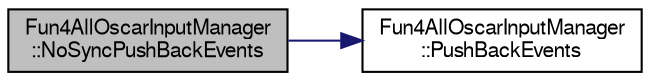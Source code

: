 digraph "Fun4AllOscarInputManager::NoSyncPushBackEvents"
{
  bgcolor="transparent";
  edge [fontname="FreeSans",fontsize="10",labelfontname="FreeSans",labelfontsize="10"];
  node [fontname="FreeSans",fontsize="10",shape=record];
  rankdir="LR";
  Node1 [label="Fun4AllOscarInputManager\l::NoSyncPushBackEvents",height=0.2,width=0.4,color="black", fillcolor="grey75", style="filled" fontcolor="black"];
  Node1 -> Node2 [color="midnightblue",fontsize="10",style="solid",fontname="FreeSans"];
  Node2 [label="Fun4AllOscarInputManager\l::PushBackEvents",height=0.2,width=0.4,color="black",URL="$db/d1f/classFun4AllOscarInputManager.html#a0ee1a9085d96d45da8f28cea1a28211e"];
}
